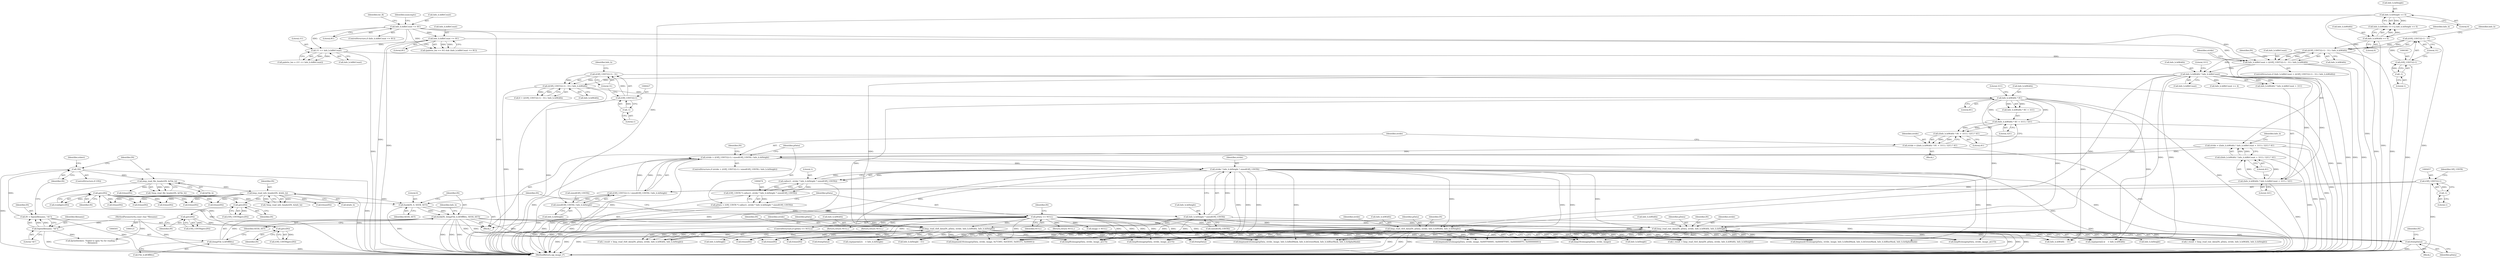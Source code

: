 digraph "0_openjpeg_da940424816e11d624362ce080bc026adffa26e8@API" {
"1000566" [label="(Call,free(pData))"];
"1000529" [label="(Call,bmp_read_rle8_data(IN, pData, stride, Info_h.biWidth, Info_h.biHeight))"];
"1000498" [label="(Call,fseek(IN, (long)File_h.bfOffBits, SEEK_SET))"];
"1000494" [label="(Call,fseek(IN, 0, SEEK_SET))"];
"1000311" [label="(Call,getc(IN))"];
"1000307" [label="(Call,getc(IN))"];
"1000299" [label="(Call,getc(IN))"];
"1000291" [label="(Call,getc(IN))"];
"1000195" [label="(Call,bmp_read_info_header(IN, &Info_h))"];
"1000184" [label="(Call,bmp_read_file_header(IN, &File_h))"];
"1000173" [label="(Call,!IN)"];
"1000167" [label="(Call,IN = fopen(filename, \"rb\"))"];
"1000169" [label="(Call,fopen(filename, \"rb\"))"];
"1000122" [label="(MethodParameterIn,const char *filename)"];
"1000500" [label="(Call,(long)File_h.bfOffBits)"];
"1000486" [label="(Call,pData == NULL)"];
"1000471" [label="(Call,pData = (OPJ_UINT8 *) calloc(1, stride * Info_h.biHeight * sizeof(OPJ_UINT8)))"];
"1000473" [label="(Call,(OPJ_UINT8 *) calloc(1, stride * Info_h.biHeight * sizeof(OPJ_UINT8)))"];
"1000475" [label="(Call,calloc(1, stride * Info_h.biHeight * sizeof(OPJ_UINT8)))"];
"1000477" [label="(Call,stride * Info_h.biHeight * sizeof(OPJ_UINT8))"];
"1000453" [label="(Call,stride > ((OPJ_UINT32)-1) / sizeof(OPJ_UINT8) / Info_h.biHeight)"];
"1000393" [label="(Call,stride = ((Info_h.biWidth * Info_h.biBitCount + 31U) / 32U) * 4U)"];
"1000395" [label="(Call,((Info_h.biWidth * Info_h.biBitCount + 31U) / 32U) * 4U)"];
"1000396" [label="(Call,(Info_h.biWidth * Info_h.biBitCount + 31U) / 32U)"];
"1000398" [label="(Call,Info_h.biWidth * Info_h.biBitCount)"];
"1000378" [label="(Call,(((OPJ_UINT32)-1) - 31) / Info_h.biWidth)"];
"1000379" [label="(Call,((OPJ_UINT32)-1) - 31)"];
"1000380" [label="(Call,(OPJ_UINT32)-1)"];
"1000382" [label="(Call,-1)"];
"1000358" [label="(Call,Info_h.biWidth == 0)"];
"1000374" [label="(Call,Info_h.biBitCount > (((OPJ_UINT32)-1) - 31) / Info_h.biWidth)"];
"1000253" [label="(Call,1U << Info_h.biBitCount)"];
"1000205" [label="(Call,Info_h.biBitCount <= 8U)"];
"1000245" [label="(Call,Info_h.biBitCount <= 8U)"];
"1000439" [label="(Call,stride = ((Info_h.biWidth * 8U + 31U) / 32U) * 4U)"];
"1000441" [label="(Call,((Info_h.biWidth * 8U + 31U) / 32U) * 4U)"];
"1000442" [label="(Call,(Info_h.biWidth * 8U + 31U) / 32U)"];
"1000444" [label="(Call,Info_h.biWidth * 8U)"];
"1000424" [label="(Call,(((OPJ_UINT32)-1) - 31) / Info_h.biWidth)"];
"1000425" [label="(Call,((OPJ_UINT32)-1) - 31)"];
"1000426" [label="(Call,(OPJ_UINT32)-1)"];
"1000428" [label="(Call,-1)"];
"1000455" [label="(Call,((OPJ_UINT32)-1) / sizeof(OPJ_UINT8) / Info_h.biHeight)"];
"1000456" [label="(Call,(OPJ_UINT32)-1)"];
"1000458" [label="(Call,-1)"];
"1000460" [label="(Call,sizeof(OPJ_UINT8) / Info_h.biHeight)"];
"1000363" [label="(Call,Info_h.biHeight == 0)"];
"1000479" [label="(Call,Info_h.biHeight * sizeof(OPJ_UINT8))"];
"1000543" [label="(Call,bmp_read_rle4_data(IN, pData, stride, Info_h.biWidth, Info_h.biHeight))"];
"1000515" [label="(Call,bmp_read_raw_data(IN, pData, stride, Info_h.biWidth, Info_h.biHeight))"];
"1000533" [label="(Call,Info_h.biWidth)"];
"1000183" [label="(Call,!bmp_read_file_header(IN, &File_h))"];
"1000172" [label="(ControlStructure,if (!IN))"];
"1000174" [label="(Identifier,IN)"];
"1000309" [label="(Call,(void)getc(IN))"];
"1000568" [label="(Call,fclose(IN))"];
"1000194" [label="(Call,!bmp_read_info_header(IN, &Info_h))"];
"1000412" [label="(Identifier,Info_h)"];
"1000780" [label="(Call,bmp8toimage(pData, stride, image, pLUT))"];
"1000369" [label="(Call,fclose(IN))"];
"1000255" [label="(Call,Info_h.biBitCount)"];
"1000339" [label="(Identifier,numcmpts)"];
"1000541" [label="(Call,l_result = bmp_read_rle4_data(IN, pData, stride, Info_h.biWidth, Info_h.biHeight))"];
"1000546" [label="(Identifier,stride)"];
"1000307" [label="(Call,getc(IN))"];
"1000246" [label="(Call,Info_h.biBitCount)"];
"1000499" [label="(Identifier,IN)"];
"1000495" [label="(Identifier,IN)"];
"1000448" [label="(Literal,8U)"];
"1000488" [label="(Identifier,NULL)"];
"1000406" [label="(Literal,32U)"];
"1000515" [label="(Call,bmp_read_raw_data(IN, pData, stride, Info_h.biWidth, Info_h.biHeight))"];
"1000386" [label="(Identifier,Info_h)"];
"1000168" [label="(Identifier,IN)"];
"1000530" [label="(Identifier,IN)"];
"1000444" [label="(Call,Info_h.biWidth * 8U)"];
"1000462" [label="(Identifier,OPJ_UINT8)"];
"1000443" [label="(Call,Info_h.biWidth * 8U + 31U)"];
"1000186" [label="(Call,&File_h)"];
"1000176" [label="(Call,fprintf(stderr, \"Failed to open %s for reading !!\n\", filename))"];
"1000359" [label="(Call,Info_h.biWidth)"];
"1000570" [label="(Return,return NULL;)"];
"1000367" [label="(Literal,0)"];
"1000974" [label="(Call,free(pData))"];
"1000196" [label="(Identifier,IN)"];
"1000249" [label="(Literal,8U)"];
"1000467" [label="(Call,fclose(IN))"];
"1000566" [label="(Call,free(pData))"];
"1000124" [label="(Block,)"];
"1000430" [label="(Literal,31)"];
"1000442" [label="(Call,(Info_h.biWidth * 8U + 31U) / 32U)"];
"1000424" [label="(Call,(((OPJ_UINT32)-1) - 31) / Info_h.biWidth)"];
"1000762" [label="(Call,bmp24toimage(pData, stride, image))"];
"1000397" [label="(Call,Info_h.biWidth * Info_h.biBitCount + 31U)"];
"1000456" [label="(Call,(OPJ_UINT32)-1)"];
"1000818" [label="(Call,bmp8toimage(pData, stride, image, pLUT))"];
"1000516" [label="(Identifier,IN)"];
"1000384" [label="(Literal,31)"];
"1000440" [label="(Identifier,stride)"];
"1000200" [label="(Call,fclose(IN))"];
"1000410" [label="(Call,Info_h.biBitCount == 4)"];
"1000508" [label="(Identifier,Info_h)"];
"1000122" [label="(MethodParameterIn,const char *filename)"];
"1000483" [label="(Call,sizeof(OPJ_UINT8))"];
"1000477" [label="(Call,stride * Info_h.biHeight * sizeof(OPJ_UINT8))"];
"1000197" [label="(Call,&Info_h)"];
"1000522" [label="(Call,Info_h.biHeight)"];
"1000965" [label="(Call,image = NULL)"];
"1000379" [label="(Call,((OPJ_UINT32)-1) - 31)"];
"1000945" [label="(Call,bmpmask16toimage(pData, stride, image, Info_h.biRedMask, Info_h.biGreenMask, Info_h.biBlueMask, Info_h.biAlphaMask))"];
"1000491" [label="(Identifier,IN)"];
"1000980" [label="(MethodReturn,opj_image_t*)"];
"1000472" [label="(Identifier,pData)"];
"1000494" [label="(Call,fseek(IN, 0, SEEK_SET))"];
"1000312" [label="(Identifier,IN)"];
"1000478" [label="(Identifier,stride)"];
"1000452" [label="(ControlStructure,if (stride > ((OPJ_UINT32)-1) / sizeof(OPJ_UINT8) / Info_h.biHeight))"];
"1000171" [label="(Literal,\"rb\")"];
"1000536" [label="(Call,Info_h.biHeight)"];
"1000380" [label="(Call,(OPJ_UINT32)-1)"];
"1000363" [label="(Call,Info_h.biHeight == 0)"];
"1000518" [label="(Identifier,stride)"];
"1000519" [label="(Call,Info_h.biWidth)"];
"1000485" [label="(ControlStructure,if (pData == NULL))"];
"1000502" [label="(Call,File_h.bfOffBits)"];
"1000547" [label="(Call,Info_h.biWidth)"];
"1000375" [label="(Call,Info_h.biBitCount)"];
"1000390" [label="(Identifier,IN)"];
"1000396" [label="(Call,(Info_h.biWidth * Info_h.biBitCount + 31U) / 32U)"];
"1000206" [label="(Call,Info_h.biBitCount)"];
"1000393" [label="(Call,stride = ((Info_h.biWidth * Info_h.biBitCount + 31U) / 32U) * 4U)"];
"1000455" [label="(Call,((OPJ_UINT32)-1) / sizeof(OPJ_UINT8) / Info_h.biHeight)"];
"1000460" [label="(Call,sizeof(OPJ_UINT8) / Info_h.biHeight)"];
"1000475" [label="(Call,calloc(1, stride * Info_h.biHeight * sizeof(OPJ_UINT8)))"];
"1000545" [label="(Identifier,pData)"];
"1000451" [label="(Literal,4U)"];
"1000487" [label="(Identifier,pData)"];
"1000402" [label="(Call,Info_h.biBitCount)"];
"1000479" [label="(Call,Info_h.biHeight * sizeof(OPJ_UINT8))"];
"1000374" [label="(Call,Info_h.biBitCount > (((OPJ_UINT32)-1) - 31) / Info_h.biWidth)"];
"1000292" [label="(Identifier,IN)"];
"1000445" [label="(Call,Info_h.biWidth)"];
"1000480" [label="(Call,Info_h.biHeight)"];
"1000169" [label="(Call,fopen(filename, \"rb\"))"];
"1000394" [label="(Identifier,stride)"];
"1000185" [label="(Identifier,IN)"];
"1000431" [label="(Call,Info_h.biWidth)"];
"1000435" [label="(Call,fclose(IN))"];
"1000498" [label="(Call,fseek(IN, (long)File_h.bfOffBits, SEEK_SET))"];
"1000289" [label="(Call,(OPJ_UINT8)getc(IN))"];
"1000373" [label="(ControlStructure,if (Info_h.biBitCount > (((OPJ_UINT32)-1) - 31) / Info_h.biWidth))"];
"1000544" [label="(Identifier,IN)"];
"1000500" [label="(Call,(long)File_h.bfOffBits)"];
"1000425" [label="(Call,((OPJ_UINT32)-1) - 31)"];
"1000426" [label="(Call,(OPJ_UINT32)-1)"];
"1000458" [label="(Call,-1)"];
"1000205" [label="(Call,Info_h.biBitCount <= 8U)"];
"1000441" [label="(Call,((Info_h.biWidth * 8U + 31U) / 32U) * 4U)"];
"1000532" [label="(Identifier,stride)"];
"1000449" [label="(Literal,31U)"];
"1000177" [label="(Identifier,stderr)"];
"1000529" [label="(Call,bmp_read_rle8_data(IN, pData, stride, Info_h.biWidth, Info_h.biHeight))"];
"1000669" [label="(Call,fclose(IN))"];
"1000195" [label="(Call,bmp_read_info_header(IN, &Info_h))"];
"1000505" [label="(Identifier,SEEK_SET)"];
"1000429" [label="(Literal,1)"];
"1000799" [label="(Call,bmp8toimage(pData, stride, image, pLUT))"];
"1000378" [label="(Call,(((OPJ_UINT32)-1) - 31) / Info_h.biWidth)"];
"1000241" [label="(Call,(palette_len == 0U) && (Info_h.biBitCount <= 8U))"];
"1000476" [label="(Literal,1)"];
"1000428" [label="(Call,-1)"];
"1000405" [label="(Literal,31U)"];
"1000253" [label="(Call,1U << Info_h.biBitCount)"];
"1000633" [label="(Call,cmptparm[i].w    = Info_h.biWidth)"];
"1000517" [label="(Identifier,pData)"];
"1000245" [label="(Call,Info_h.biBitCount <= 8U)"];
"1000673" [label="(Return,return NULL;)"];
"1000357" [label="(Call,Info_h.biWidth == 0 || Info_h.biHeight == 0)"];
"1000308" [label="(Identifier,IN)"];
"1000170" [label="(Identifier,filename)"];
"1000299" [label="(Call,getc(IN))"];
"1000450" [label="(Literal,32U)"];
"1000859" [label="(Call,bmpmask32toimage(pData, stride, image, Info_h.biRedMask, Info_h.biGreenMask, Info_h.biBlueMask, Info_h.biAlphaMask))"];
"1000297" [label="(Call,(OPJ_UINT8)getc(IN))"];
"1000439" [label="(Call,stride = ((Info_h.biWidth * 8U + 31U) / 32U) * 4U)"];
"1000717" [label="(Call,Info_h.biWidth  - 1U)"];
"1000492" [label="(Return,return NULL;)"];
"1000463" [label="(Call,Info_h.biHeight)"];
"1000209" [label="(Literal,8U)"];
"1000311" [label="(Call,getc(IN))"];
"1000382" [label="(Call,-1)"];
"1000642" [label="(Call,cmptparm[i].h    = Info_h.biHeight)"];
"1000738" [label="(Call,Info_h.biHeight - 1U)"];
"1000291" [label="(Call,getc(IN))"];
"1000543" [label="(Call,bmp_read_rle4_data(IN, pData, stride, Info_h.biWidth, Info_h.biHeight))"];
"1000468" [label="(Identifier,IN)"];
"1000527" [label="(Call,l_result = bmp_read_rle8_data(IN, pData, stride, Info_h.biWidth, Info_h.biHeight))"];
"1000422" [label="(Call,8 > (((OPJ_UINT32)-1) - 31) / Info_h.biWidth)"];
"1000398" [label="(Call,Info_h.biWidth * Info_h.biBitCount)"];
"1000364" [label="(Call,Info_h.biHeight)"];
"1000565" [label="(Block,)"];
"1000569" [label="(Identifier,IN)"];
"1000471" [label="(Call,pData = (OPJ_UINT8 *) calloc(1, stride * Info_h.biHeight * sizeof(OPJ_UINT8)))"];
"1000531" [label="(Identifier,pData)"];
"1000407" [label="(Literal,4U)"];
"1000383" [label="(Literal,1)"];
"1000214" [label="(Identifier,lut_R)"];
"1000454" [label="(Identifier,stride)"];
"1000567" [label="(Identifier,pData)"];
"1000513" [label="(Call,l_result = bmp_read_raw_data(IN, pData, stride, Info_h.biWidth, Info_h.biHeight))"];
"1000251" [label="(Call,palette_len = (1U << Info_h.biBitCount))"];
"1000254" [label="(Literal,1U)"];
"1000432" [label="(Identifier,Info_h)"];
"1000459" [label="(Literal,1)"];
"1000496" [label="(Literal,0)"];
"1000453" [label="(Call,stride > ((OPJ_UINT32)-1) / sizeof(OPJ_UINT8) / Info_h.biHeight)"];
"1000399" [label="(Call,Info_h.biWidth)"];
"1000486" [label="(Call,pData == NULL)"];
"1000189" [label="(Call,fclose(IN))"];
"1000362" [label="(Literal,0)"];
"1000550" [label="(Call,Info_h.biHeight)"];
"1000420" [label="(Block,)"];
"1000497" [label="(Identifier,SEEK_SET)"];
"1000385" [label="(Call,Info_h.biWidth)"];
"1000173" [label="(Call,!IN)"];
"1000490" [label="(Call,fclose(IN))"];
"1000889" [label="(Call,bmpmask16toimage(pData, stride, image, 0x7C00U, 0x03E0U, 0x001FU, 0x0000U))"];
"1000358" [label="(Call,Info_h.biWidth == 0)"];
"1000305" [label="(Call,(OPJ_UINT8)getc(IN))"];
"1000837" [label="(Call,bmpmask32toimage(pData, stride, image, 0x00FF0000U, 0x0000FF00U, 0x000000FFU, 0x00000000U))"];
"1000300" [label="(Identifier,IN)"];
"1000671" [label="(Call,free(pData))"];
"1000389" [label="(Call,fclose(IN))"];
"1000473" [label="(Call,(OPJ_UINT8 *) calloc(1, stride * Info_h.biHeight * sizeof(OPJ_UINT8)))"];
"1000461" [label="(Call,sizeof(OPJ_UINT8))"];
"1000976" [label="(Call,fclose(IN))"];
"1000365" [label="(Identifier,Info_h)"];
"1000204" [label="(ControlStructure,if (Info_h.biBitCount <= 8U))"];
"1000167" [label="(Call,IN = fopen(filename, \"rb\"))"];
"1000395" [label="(Call,((Info_h.biWidth * Info_h.biBitCount + 31U) / 32U) * 4U)"];
"1000184" [label="(Call,bmp_read_file_header(IN, &File_h))"];
"1000566" -> "1000565"  [label="AST: "];
"1000566" -> "1000567"  [label="CFG: "];
"1000567" -> "1000566"  [label="AST: "];
"1000569" -> "1000566"  [label="CFG: "];
"1000566" -> "1000980"  [label="DDG: "];
"1000529" -> "1000566"  [label="DDG: "];
"1000543" -> "1000566"  [label="DDG: "];
"1000515" -> "1000566"  [label="DDG: "];
"1000486" -> "1000566"  [label="DDG: "];
"1000529" -> "1000527"  [label="AST: "];
"1000529" -> "1000536"  [label="CFG: "];
"1000530" -> "1000529"  [label="AST: "];
"1000531" -> "1000529"  [label="AST: "];
"1000532" -> "1000529"  [label="AST: "];
"1000533" -> "1000529"  [label="AST: "];
"1000536" -> "1000529"  [label="AST: "];
"1000527" -> "1000529"  [label="CFG: "];
"1000529" -> "1000980"  [label="DDG: "];
"1000529" -> "1000980"  [label="DDG: "];
"1000529" -> "1000980"  [label="DDG: "];
"1000529" -> "1000527"  [label="DDG: "];
"1000529" -> "1000527"  [label="DDG: "];
"1000529" -> "1000527"  [label="DDG: "];
"1000529" -> "1000527"  [label="DDG: "];
"1000529" -> "1000527"  [label="DDG: "];
"1000498" -> "1000529"  [label="DDG: "];
"1000486" -> "1000529"  [label="DDG: "];
"1000477" -> "1000529"  [label="DDG: "];
"1000444" -> "1000529"  [label="DDG: "];
"1000398" -> "1000529"  [label="DDG: "];
"1000479" -> "1000529"  [label="DDG: "];
"1000529" -> "1000568"  [label="DDG: "];
"1000529" -> "1000633"  [label="DDG: "];
"1000529" -> "1000642"  [label="DDG: "];
"1000529" -> "1000669"  [label="DDG: "];
"1000529" -> "1000671"  [label="DDG: "];
"1000529" -> "1000717"  [label="DDG: "];
"1000529" -> "1000738"  [label="DDG: "];
"1000529" -> "1000762"  [label="DDG: "];
"1000529" -> "1000762"  [label="DDG: "];
"1000529" -> "1000780"  [label="DDG: "];
"1000529" -> "1000780"  [label="DDG: "];
"1000529" -> "1000799"  [label="DDG: "];
"1000529" -> "1000799"  [label="DDG: "];
"1000529" -> "1000818"  [label="DDG: "];
"1000529" -> "1000818"  [label="DDG: "];
"1000529" -> "1000837"  [label="DDG: "];
"1000529" -> "1000837"  [label="DDG: "];
"1000529" -> "1000859"  [label="DDG: "];
"1000529" -> "1000859"  [label="DDG: "];
"1000529" -> "1000889"  [label="DDG: "];
"1000529" -> "1000889"  [label="DDG: "];
"1000529" -> "1000945"  [label="DDG: "];
"1000529" -> "1000945"  [label="DDG: "];
"1000529" -> "1000974"  [label="DDG: "];
"1000529" -> "1000976"  [label="DDG: "];
"1000498" -> "1000124"  [label="AST: "];
"1000498" -> "1000505"  [label="CFG: "];
"1000499" -> "1000498"  [label="AST: "];
"1000500" -> "1000498"  [label="AST: "];
"1000505" -> "1000498"  [label="AST: "];
"1000508" -> "1000498"  [label="CFG: "];
"1000498" -> "1000980"  [label="DDG: "];
"1000498" -> "1000980"  [label="DDG: "];
"1000498" -> "1000980"  [label="DDG: "];
"1000494" -> "1000498"  [label="DDG: "];
"1000494" -> "1000498"  [label="DDG: "];
"1000500" -> "1000498"  [label="DDG: "];
"1000498" -> "1000515"  [label="DDG: "];
"1000498" -> "1000543"  [label="DDG: "];
"1000498" -> "1000568"  [label="DDG: "];
"1000498" -> "1000669"  [label="DDG: "];
"1000498" -> "1000976"  [label="DDG: "];
"1000494" -> "1000124"  [label="AST: "];
"1000494" -> "1000497"  [label="CFG: "];
"1000495" -> "1000494"  [label="AST: "];
"1000496" -> "1000494"  [label="AST: "];
"1000497" -> "1000494"  [label="AST: "];
"1000499" -> "1000494"  [label="CFG: "];
"1000494" -> "1000980"  [label="DDG: "];
"1000311" -> "1000494"  [label="DDG: "];
"1000195" -> "1000494"  [label="DDG: "];
"1000311" -> "1000309"  [label="AST: "];
"1000311" -> "1000312"  [label="CFG: "];
"1000312" -> "1000311"  [label="AST: "];
"1000309" -> "1000311"  [label="CFG: "];
"1000311" -> "1000291"  [label="DDG: "];
"1000311" -> "1000309"  [label="DDG: "];
"1000307" -> "1000311"  [label="DDG: "];
"1000311" -> "1000369"  [label="DDG: "];
"1000311" -> "1000389"  [label="DDG: "];
"1000311" -> "1000435"  [label="DDG: "];
"1000311" -> "1000467"  [label="DDG: "];
"1000311" -> "1000490"  [label="DDG: "];
"1000307" -> "1000305"  [label="AST: "];
"1000307" -> "1000308"  [label="CFG: "];
"1000308" -> "1000307"  [label="AST: "];
"1000305" -> "1000307"  [label="CFG: "];
"1000307" -> "1000305"  [label="DDG: "];
"1000299" -> "1000307"  [label="DDG: "];
"1000299" -> "1000297"  [label="AST: "];
"1000299" -> "1000300"  [label="CFG: "];
"1000300" -> "1000299"  [label="AST: "];
"1000297" -> "1000299"  [label="CFG: "];
"1000299" -> "1000297"  [label="DDG: "];
"1000291" -> "1000299"  [label="DDG: "];
"1000291" -> "1000289"  [label="AST: "];
"1000291" -> "1000292"  [label="CFG: "];
"1000292" -> "1000291"  [label="AST: "];
"1000289" -> "1000291"  [label="CFG: "];
"1000291" -> "1000289"  [label="DDG: "];
"1000195" -> "1000291"  [label="DDG: "];
"1000195" -> "1000194"  [label="AST: "];
"1000195" -> "1000197"  [label="CFG: "];
"1000196" -> "1000195"  [label="AST: "];
"1000197" -> "1000195"  [label="AST: "];
"1000194" -> "1000195"  [label="CFG: "];
"1000195" -> "1000980"  [label="DDG: "];
"1000195" -> "1000194"  [label="DDG: "];
"1000195" -> "1000194"  [label="DDG: "];
"1000184" -> "1000195"  [label="DDG: "];
"1000195" -> "1000200"  [label="DDG: "];
"1000195" -> "1000369"  [label="DDG: "];
"1000195" -> "1000389"  [label="DDG: "];
"1000195" -> "1000435"  [label="DDG: "];
"1000195" -> "1000467"  [label="DDG: "];
"1000195" -> "1000490"  [label="DDG: "];
"1000184" -> "1000183"  [label="AST: "];
"1000184" -> "1000186"  [label="CFG: "];
"1000185" -> "1000184"  [label="AST: "];
"1000186" -> "1000184"  [label="AST: "];
"1000183" -> "1000184"  [label="CFG: "];
"1000184" -> "1000980"  [label="DDG: "];
"1000184" -> "1000183"  [label="DDG: "];
"1000184" -> "1000183"  [label="DDG: "];
"1000173" -> "1000184"  [label="DDG: "];
"1000184" -> "1000189"  [label="DDG: "];
"1000173" -> "1000172"  [label="AST: "];
"1000173" -> "1000174"  [label="CFG: "];
"1000174" -> "1000173"  [label="AST: "];
"1000177" -> "1000173"  [label="CFG: "];
"1000185" -> "1000173"  [label="CFG: "];
"1000173" -> "1000980"  [label="DDG: "];
"1000173" -> "1000980"  [label="DDG: "];
"1000167" -> "1000173"  [label="DDG: "];
"1000167" -> "1000124"  [label="AST: "];
"1000167" -> "1000169"  [label="CFG: "];
"1000168" -> "1000167"  [label="AST: "];
"1000169" -> "1000167"  [label="AST: "];
"1000174" -> "1000167"  [label="CFG: "];
"1000167" -> "1000980"  [label="DDG: "];
"1000169" -> "1000167"  [label="DDG: "];
"1000169" -> "1000167"  [label="DDG: "];
"1000169" -> "1000171"  [label="CFG: "];
"1000170" -> "1000169"  [label="AST: "];
"1000171" -> "1000169"  [label="AST: "];
"1000169" -> "1000980"  [label="DDG: "];
"1000122" -> "1000169"  [label="DDG: "];
"1000169" -> "1000176"  [label="DDG: "];
"1000122" -> "1000121"  [label="AST: "];
"1000122" -> "1000980"  [label="DDG: "];
"1000122" -> "1000176"  [label="DDG: "];
"1000500" -> "1000502"  [label="CFG: "];
"1000501" -> "1000500"  [label="AST: "];
"1000502" -> "1000500"  [label="AST: "];
"1000505" -> "1000500"  [label="CFG: "];
"1000500" -> "1000980"  [label="DDG: "];
"1000486" -> "1000485"  [label="AST: "];
"1000486" -> "1000488"  [label="CFG: "];
"1000487" -> "1000486"  [label="AST: "];
"1000488" -> "1000486"  [label="AST: "];
"1000491" -> "1000486"  [label="CFG: "];
"1000495" -> "1000486"  [label="CFG: "];
"1000486" -> "1000980"  [label="DDG: "];
"1000486" -> "1000980"  [label="DDG: "];
"1000486" -> "1000980"  [label="DDG: "];
"1000471" -> "1000486"  [label="DDG: "];
"1000486" -> "1000492"  [label="DDG: "];
"1000486" -> "1000515"  [label="DDG: "];
"1000486" -> "1000543"  [label="DDG: "];
"1000486" -> "1000570"  [label="DDG: "];
"1000486" -> "1000671"  [label="DDG: "];
"1000486" -> "1000673"  [label="DDG: "];
"1000486" -> "1000762"  [label="DDG: "];
"1000486" -> "1000780"  [label="DDG: "];
"1000486" -> "1000799"  [label="DDG: "];
"1000486" -> "1000818"  [label="DDG: "];
"1000486" -> "1000837"  [label="DDG: "];
"1000486" -> "1000859"  [label="DDG: "];
"1000486" -> "1000889"  [label="DDG: "];
"1000486" -> "1000945"  [label="DDG: "];
"1000486" -> "1000965"  [label="DDG: "];
"1000486" -> "1000974"  [label="DDG: "];
"1000471" -> "1000124"  [label="AST: "];
"1000471" -> "1000473"  [label="CFG: "];
"1000472" -> "1000471"  [label="AST: "];
"1000473" -> "1000471"  [label="AST: "];
"1000487" -> "1000471"  [label="CFG: "];
"1000471" -> "1000980"  [label="DDG: "];
"1000473" -> "1000471"  [label="DDG: "];
"1000473" -> "1000475"  [label="CFG: "];
"1000474" -> "1000473"  [label="AST: "];
"1000475" -> "1000473"  [label="AST: "];
"1000473" -> "1000980"  [label="DDG: "];
"1000475" -> "1000473"  [label="DDG: "];
"1000475" -> "1000473"  [label="DDG: "];
"1000475" -> "1000477"  [label="CFG: "];
"1000476" -> "1000475"  [label="AST: "];
"1000477" -> "1000475"  [label="AST: "];
"1000475" -> "1000980"  [label="DDG: "];
"1000477" -> "1000475"  [label="DDG: "];
"1000477" -> "1000475"  [label="DDG: "];
"1000477" -> "1000479"  [label="CFG: "];
"1000478" -> "1000477"  [label="AST: "];
"1000479" -> "1000477"  [label="AST: "];
"1000477" -> "1000980"  [label="DDG: "];
"1000477" -> "1000980"  [label="DDG: "];
"1000453" -> "1000477"  [label="DDG: "];
"1000479" -> "1000477"  [label="DDG: "];
"1000477" -> "1000515"  [label="DDG: "];
"1000477" -> "1000543"  [label="DDG: "];
"1000477" -> "1000762"  [label="DDG: "];
"1000477" -> "1000780"  [label="DDG: "];
"1000477" -> "1000799"  [label="DDG: "];
"1000477" -> "1000818"  [label="DDG: "];
"1000477" -> "1000837"  [label="DDG: "];
"1000477" -> "1000859"  [label="DDG: "];
"1000477" -> "1000889"  [label="DDG: "];
"1000477" -> "1000945"  [label="DDG: "];
"1000453" -> "1000452"  [label="AST: "];
"1000453" -> "1000455"  [label="CFG: "];
"1000454" -> "1000453"  [label="AST: "];
"1000455" -> "1000453"  [label="AST: "];
"1000468" -> "1000453"  [label="CFG: "];
"1000472" -> "1000453"  [label="CFG: "];
"1000453" -> "1000980"  [label="DDG: "];
"1000453" -> "1000980"  [label="DDG: "];
"1000453" -> "1000980"  [label="DDG: "];
"1000393" -> "1000453"  [label="DDG: "];
"1000439" -> "1000453"  [label="DDG: "];
"1000455" -> "1000453"  [label="DDG: "];
"1000455" -> "1000453"  [label="DDG: "];
"1000393" -> "1000124"  [label="AST: "];
"1000393" -> "1000395"  [label="CFG: "];
"1000394" -> "1000393"  [label="AST: "];
"1000395" -> "1000393"  [label="AST: "];
"1000412" -> "1000393"  [label="CFG: "];
"1000393" -> "1000980"  [label="DDG: "];
"1000393" -> "1000980"  [label="DDG: "];
"1000395" -> "1000393"  [label="DDG: "];
"1000395" -> "1000393"  [label="DDG: "];
"1000395" -> "1000407"  [label="CFG: "];
"1000396" -> "1000395"  [label="AST: "];
"1000407" -> "1000395"  [label="AST: "];
"1000395" -> "1000980"  [label="DDG: "];
"1000396" -> "1000395"  [label="DDG: "];
"1000396" -> "1000395"  [label="DDG: "];
"1000396" -> "1000406"  [label="CFG: "];
"1000397" -> "1000396"  [label="AST: "];
"1000406" -> "1000396"  [label="AST: "];
"1000407" -> "1000396"  [label="CFG: "];
"1000396" -> "1000980"  [label="DDG: "];
"1000398" -> "1000396"  [label="DDG: "];
"1000398" -> "1000396"  [label="DDG: "];
"1000398" -> "1000397"  [label="AST: "];
"1000398" -> "1000402"  [label="CFG: "];
"1000399" -> "1000398"  [label="AST: "];
"1000402" -> "1000398"  [label="AST: "];
"1000405" -> "1000398"  [label="CFG: "];
"1000398" -> "1000980"  [label="DDG: "];
"1000398" -> "1000397"  [label="DDG: "];
"1000398" -> "1000397"  [label="DDG: "];
"1000378" -> "1000398"  [label="DDG: "];
"1000374" -> "1000398"  [label="DDG: "];
"1000398" -> "1000410"  [label="DDG: "];
"1000398" -> "1000424"  [label="DDG: "];
"1000398" -> "1000515"  [label="DDG: "];
"1000398" -> "1000543"  [label="DDG: "];
"1000398" -> "1000633"  [label="DDG: "];
"1000398" -> "1000717"  [label="DDG: "];
"1000378" -> "1000374"  [label="AST: "];
"1000378" -> "1000385"  [label="CFG: "];
"1000379" -> "1000378"  [label="AST: "];
"1000385" -> "1000378"  [label="AST: "];
"1000374" -> "1000378"  [label="CFG: "];
"1000378" -> "1000980"  [label="DDG: "];
"1000378" -> "1000980"  [label="DDG: "];
"1000378" -> "1000374"  [label="DDG: "];
"1000378" -> "1000374"  [label="DDG: "];
"1000379" -> "1000378"  [label="DDG: "];
"1000379" -> "1000378"  [label="DDG: "];
"1000358" -> "1000378"  [label="DDG: "];
"1000379" -> "1000384"  [label="CFG: "];
"1000380" -> "1000379"  [label="AST: "];
"1000384" -> "1000379"  [label="AST: "];
"1000386" -> "1000379"  [label="CFG: "];
"1000379" -> "1000980"  [label="DDG: "];
"1000380" -> "1000379"  [label="DDG: "];
"1000380" -> "1000382"  [label="CFG: "];
"1000381" -> "1000380"  [label="AST: "];
"1000382" -> "1000380"  [label="AST: "];
"1000384" -> "1000380"  [label="CFG: "];
"1000380" -> "1000980"  [label="DDG: "];
"1000382" -> "1000380"  [label="DDG: "];
"1000382" -> "1000383"  [label="CFG: "];
"1000383" -> "1000382"  [label="AST: "];
"1000358" -> "1000357"  [label="AST: "];
"1000358" -> "1000362"  [label="CFG: "];
"1000359" -> "1000358"  [label="AST: "];
"1000362" -> "1000358"  [label="AST: "];
"1000365" -> "1000358"  [label="CFG: "];
"1000357" -> "1000358"  [label="CFG: "];
"1000358" -> "1000980"  [label="DDG: "];
"1000358" -> "1000357"  [label="DDG: "];
"1000358" -> "1000357"  [label="DDG: "];
"1000374" -> "1000373"  [label="AST: "];
"1000375" -> "1000374"  [label="AST: "];
"1000390" -> "1000374"  [label="CFG: "];
"1000394" -> "1000374"  [label="CFG: "];
"1000374" -> "1000980"  [label="DDG: "];
"1000374" -> "1000980"  [label="DDG: "];
"1000374" -> "1000980"  [label="DDG: "];
"1000253" -> "1000374"  [label="DDG: "];
"1000205" -> "1000374"  [label="DDG: "];
"1000245" -> "1000374"  [label="DDG: "];
"1000253" -> "1000251"  [label="AST: "];
"1000253" -> "1000255"  [label="CFG: "];
"1000254" -> "1000253"  [label="AST: "];
"1000255" -> "1000253"  [label="AST: "];
"1000251" -> "1000253"  [label="CFG: "];
"1000253" -> "1000980"  [label="DDG: "];
"1000253" -> "1000251"  [label="DDG: "];
"1000253" -> "1000251"  [label="DDG: "];
"1000205" -> "1000253"  [label="DDG: "];
"1000245" -> "1000253"  [label="DDG: "];
"1000205" -> "1000204"  [label="AST: "];
"1000205" -> "1000209"  [label="CFG: "];
"1000206" -> "1000205"  [label="AST: "];
"1000209" -> "1000205"  [label="AST: "];
"1000214" -> "1000205"  [label="CFG: "];
"1000339" -> "1000205"  [label="CFG: "];
"1000205" -> "1000980"  [label="DDG: "];
"1000205" -> "1000980"  [label="DDG: "];
"1000205" -> "1000241"  [label="DDG: "];
"1000205" -> "1000245"  [label="DDG: "];
"1000245" -> "1000241"  [label="AST: "];
"1000245" -> "1000249"  [label="CFG: "];
"1000246" -> "1000245"  [label="AST: "];
"1000249" -> "1000245"  [label="AST: "];
"1000241" -> "1000245"  [label="CFG: "];
"1000245" -> "1000980"  [label="DDG: "];
"1000245" -> "1000241"  [label="DDG: "];
"1000245" -> "1000241"  [label="DDG: "];
"1000439" -> "1000420"  [label="AST: "];
"1000439" -> "1000441"  [label="CFG: "];
"1000440" -> "1000439"  [label="AST: "];
"1000441" -> "1000439"  [label="AST: "];
"1000454" -> "1000439"  [label="CFG: "];
"1000439" -> "1000980"  [label="DDG: "];
"1000441" -> "1000439"  [label="DDG: "];
"1000441" -> "1000439"  [label="DDG: "];
"1000441" -> "1000451"  [label="CFG: "];
"1000442" -> "1000441"  [label="AST: "];
"1000451" -> "1000441"  [label="AST: "];
"1000441" -> "1000980"  [label="DDG: "];
"1000442" -> "1000441"  [label="DDG: "];
"1000442" -> "1000441"  [label="DDG: "];
"1000442" -> "1000450"  [label="CFG: "];
"1000443" -> "1000442"  [label="AST: "];
"1000450" -> "1000442"  [label="AST: "];
"1000451" -> "1000442"  [label="CFG: "];
"1000442" -> "1000980"  [label="DDG: "];
"1000444" -> "1000442"  [label="DDG: "];
"1000444" -> "1000442"  [label="DDG: "];
"1000444" -> "1000443"  [label="AST: "];
"1000444" -> "1000448"  [label="CFG: "];
"1000445" -> "1000444"  [label="AST: "];
"1000448" -> "1000444"  [label="AST: "];
"1000449" -> "1000444"  [label="CFG: "];
"1000444" -> "1000980"  [label="DDG: "];
"1000444" -> "1000443"  [label="DDG: "];
"1000444" -> "1000443"  [label="DDG: "];
"1000424" -> "1000444"  [label="DDG: "];
"1000444" -> "1000515"  [label="DDG: "];
"1000444" -> "1000543"  [label="DDG: "];
"1000444" -> "1000633"  [label="DDG: "];
"1000444" -> "1000717"  [label="DDG: "];
"1000424" -> "1000422"  [label="AST: "];
"1000424" -> "1000431"  [label="CFG: "];
"1000425" -> "1000424"  [label="AST: "];
"1000431" -> "1000424"  [label="AST: "];
"1000422" -> "1000424"  [label="CFG: "];
"1000424" -> "1000980"  [label="DDG: "];
"1000424" -> "1000980"  [label="DDG: "];
"1000424" -> "1000422"  [label="DDG: "];
"1000424" -> "1000422"  [label="DDG: "];
"1000425" -> "1000424"  [label="DDG: "];
"1000425" -> "1000424"  [label="DDG: "];
"1000425" -> "1000430"  [label="CFG: "];
"1000426" -> "1000425"  [label="AST: "];
"1000430" -> "1000425"  [label="AST: "];
"1000432" -> "1000425"  [label="CFG: "];
"1000425" -> "1000980"  [label="DDG: "];
"1000426" -> "1000425"  [label="DDG: "];
"1000426" -> "1000428"  [label="CFG: "];
"1000427" -> "1000426"  [label="AST: "];
"1000428" -> "1000426"  [label="AST: "];
"1000430" -> "1000426"  [label="CFG: "];
"1000426" -> "1000980"  [label="DDG: "];
"1000428" -> "1000426"  [label="DDG: "];
"1000428" -> "1000429"  [label="CFG: "];
"1000429" -> "1000428"  [label="AST: "];
"1000455" -> "1000460"  [label="CFG: "];
"1000456" -> "1000455"  [label="AST: "];
"1000460" -> "1000455"  [label="AST: "];
"1000455" -> "1000980"  [label="DDG: "];
"1000455" -> "1000980"  [label="DDG: "];
"1000456" -> "1000455"  [label="DDG: "];
"1000460" -> "1000455"  [label="DDG: "];
"1000456" -> "1000458"  [label="CFG: "];
"1000457" -> "1000456"  [label="AST: "];
"1000458" -> "1000456"  [label="AST: "];
"1000462" -> "1000456"  [label="CFG: "];
"1000456" -> "1000980"  [label="DDG: "];
"1000458" -> "1000456"  [label="DDG: "];
"1000458" -> "1000459"  [label="CFG: "];
"1000459" -> "1000458"  [label="AST: "];
"1000460" -> "1000463"  [label="CFG: "];
"1000461" -> "1000460"  [label="AST: "];
"1000463" -> "1000460"  [label="AST: "];
"1000460" -> "1000980"  [label="DDG: "];
"1000363" -> "1000460"  [label="DDG: "];
"1000460" -> "1000479"  [label="DDG: "];
"1000363" -> "1000357"  [label="AST: "];
"1000363" -> "1000367"  [label="CFG: "];
"1000364" -> "1000363"  [label="AST: "];
"1000367" -> "1000363"  [label="AST: "];
"1000357" -> "1000363"  [label="CFG: "];
"1000363" -> "1000980"  [label="DDG: "];
"1000363" -> "1000357"  [label="DDG: "];
"1000363" -> "1000357"  [label="DDG: "];
"1000479" -> "1000483"  [label="CFG: "];
"1000480" -> "1000479"  [label="AST: "];
"1000483" -> "1000479"  [label="AST: "];
"1000479" -> "1000980"  [label="DDG: "];
"1000479" -> "1000515"  [label="DDG: "];
"1000479" -> "1000543"  [label="DDG: "];
"1000479" -> "1000642"  [label="DDG: "];
"1000479" -> "1000738"  [label="DDG: "];
"1000543" -> "1000541"  [label="AST: "];
"1000543" -> "1000550"  [label="CFG: "];
"1000544" -> "1000543"  [label="AST: "];
"1000545" -> "1000543"  [label="AST: "];
"1000546" -> "1000543"  [label="AST: "];
"1000547" -> "1000543"  [label="AST: "];
"1000550" -> "1000543"  [label="AST: "];
"1000541" -> "1000543"  [label="CFG: "];
"1000543" -> "1000980"  [label="DDG: "];
"1000543" -> "1000980"  [label="DDG: "];
"1000543" -> "1000980"  [label="DDG: "];
"1000543" -> "1000541"  [label="DDG: "];
"1000543" -> "1000541"  [label="DDG: "];
"1000543" -> "1000541"  [label="DDG: "];
"1000543" -> "1000541"  [label="DDG: "];
"1000543" -> "1000541"  [label="DDG: "];
"1000543" -> "1000568"  [label="DDG: "];
"1000543" -> "1000633"  [label="DDG: "];
"1000543" -> "1000642"  [label="DDG: "];
"1000543" -> "1000669"  [label="DDG: "];
"1000543" -> "1000671"  [label="DDG: "];
"1000543" -> "1000717"  [label="DDG: "];
"1000543" -> "1000738"  [label="DDG: "];
"1000543" -> "1000762"  [label="DDG: "];
"1000543" -> "1000762"  [label="DDG: "];
"1000543" -> "1000780"  [label="DDG: "];
"1000543" -> "1000780"  [label="DDG: "];
"1000543" -> "1000799"  [label="DDG: "];
"1000543" -> "1000799"  [label="DDG: "];
"1000543" -> "1000818"  [label="DDG: "];
"1000543" -> "1000818"  [label="DDG: "];
"1000543" -> "1000837"  [label="DDG: "];
"1000543" -> "1000837"  [label="DDG: "];
"1000543" -> "1000859"  [label="DDG: "];
"1000543" -> "1000859"  [label="DDG: "];
"1000543" -> "1000889"  [label="DDG: "];
"1000543" -> "1000889"  [label="DDG: "];
"1000543" -> "1000945"  [label="DDG: "];
"1000543" -> "1000945"  [label="DDG: "];
"1000543" -> "1000974"  [label="DDG: "];
"1000543" -> "1000976"  [label="DDG: "];
"1000515" -> "1000513"  [label="AST: "];
"1000515" -> "1000522"  [label="CFG: "];
"1000516" -> "1000515"  [label="AST: "];
"1000517" -> "1000515"  [label="AST: "];
"1000518" -> "1000515"  [label="AST: "];
"1000519" -> "1000515"  [label="AST: "];
"1000522" -> "1000515"  [label="AST: "];
"1000513" -> "1000515"  [label="CFG: "];
"1000515" -> "1000980"  [label="DDG: "];
"1000515" -> "1000980"  [label="DDG: "];
"1000515" -> "1000980"  [label="DDG: "];
"1000515" -> "1000513"  [label="DDG: "];
"1000515" -> "1000513"  [label="DDG: "];
"1000515" -> "1000513"  [label="DDG: "];
"1000515" -> "1000513"  [label="DDG: "];
"1000515" -> "1000513"  [label="DDG: "];
"1000515" -> "1000568"  [label="DDG: "];
"1000515" -> "1000633"  [label="DDG: "];
"1000515" -> "1000642"  [label="DDG: "];
"1000515" -> "1000669"  [label="DDG: "];
"1000515" -> "1000671"  [label="DDG: "];
"1000515" -> "1000717"  [label="DDG: "];
"1000515" -> "1000738"  [label="DDG: "];
"1000515" -> "1000762"  [label="DDG: "];
"1000515" -> "1000762"  [label="DDG: "];
"1000515" -> "1000780"  [label="DDG: "];
"1000515" -> "1000780"  [label="DDG: "];
"1000515" -> "1000799"  [label="DDG: "];
"1000515" -> "1000799"  [label="DDG: "];
"1000515" -> "1000818"  [label="DDG: "];
"1000515" -> "1000818"  [label="DDG: "];
"1000515" -> "1000837"  [label="DDG: "];
"1000515" -> "1000837"  [label="DDG: "];
"1000515" -> "1000859"  [label="DDG: "];
"1000515" -> "1000859"  [label="DDG: "];
"1000515" -> "1000889"  [label="DDG: "];
"1000515" -> "1000889"  [label="DDG: "];
"1000515" -> "1000945"  [label="DDG: "];
"1000515" -> "1000945"  [label="DDG: "];
"1000515" -> "1000974"  [label="DDG: "];
"1000515" -> "1000976"  [label="DDG: "];
}
